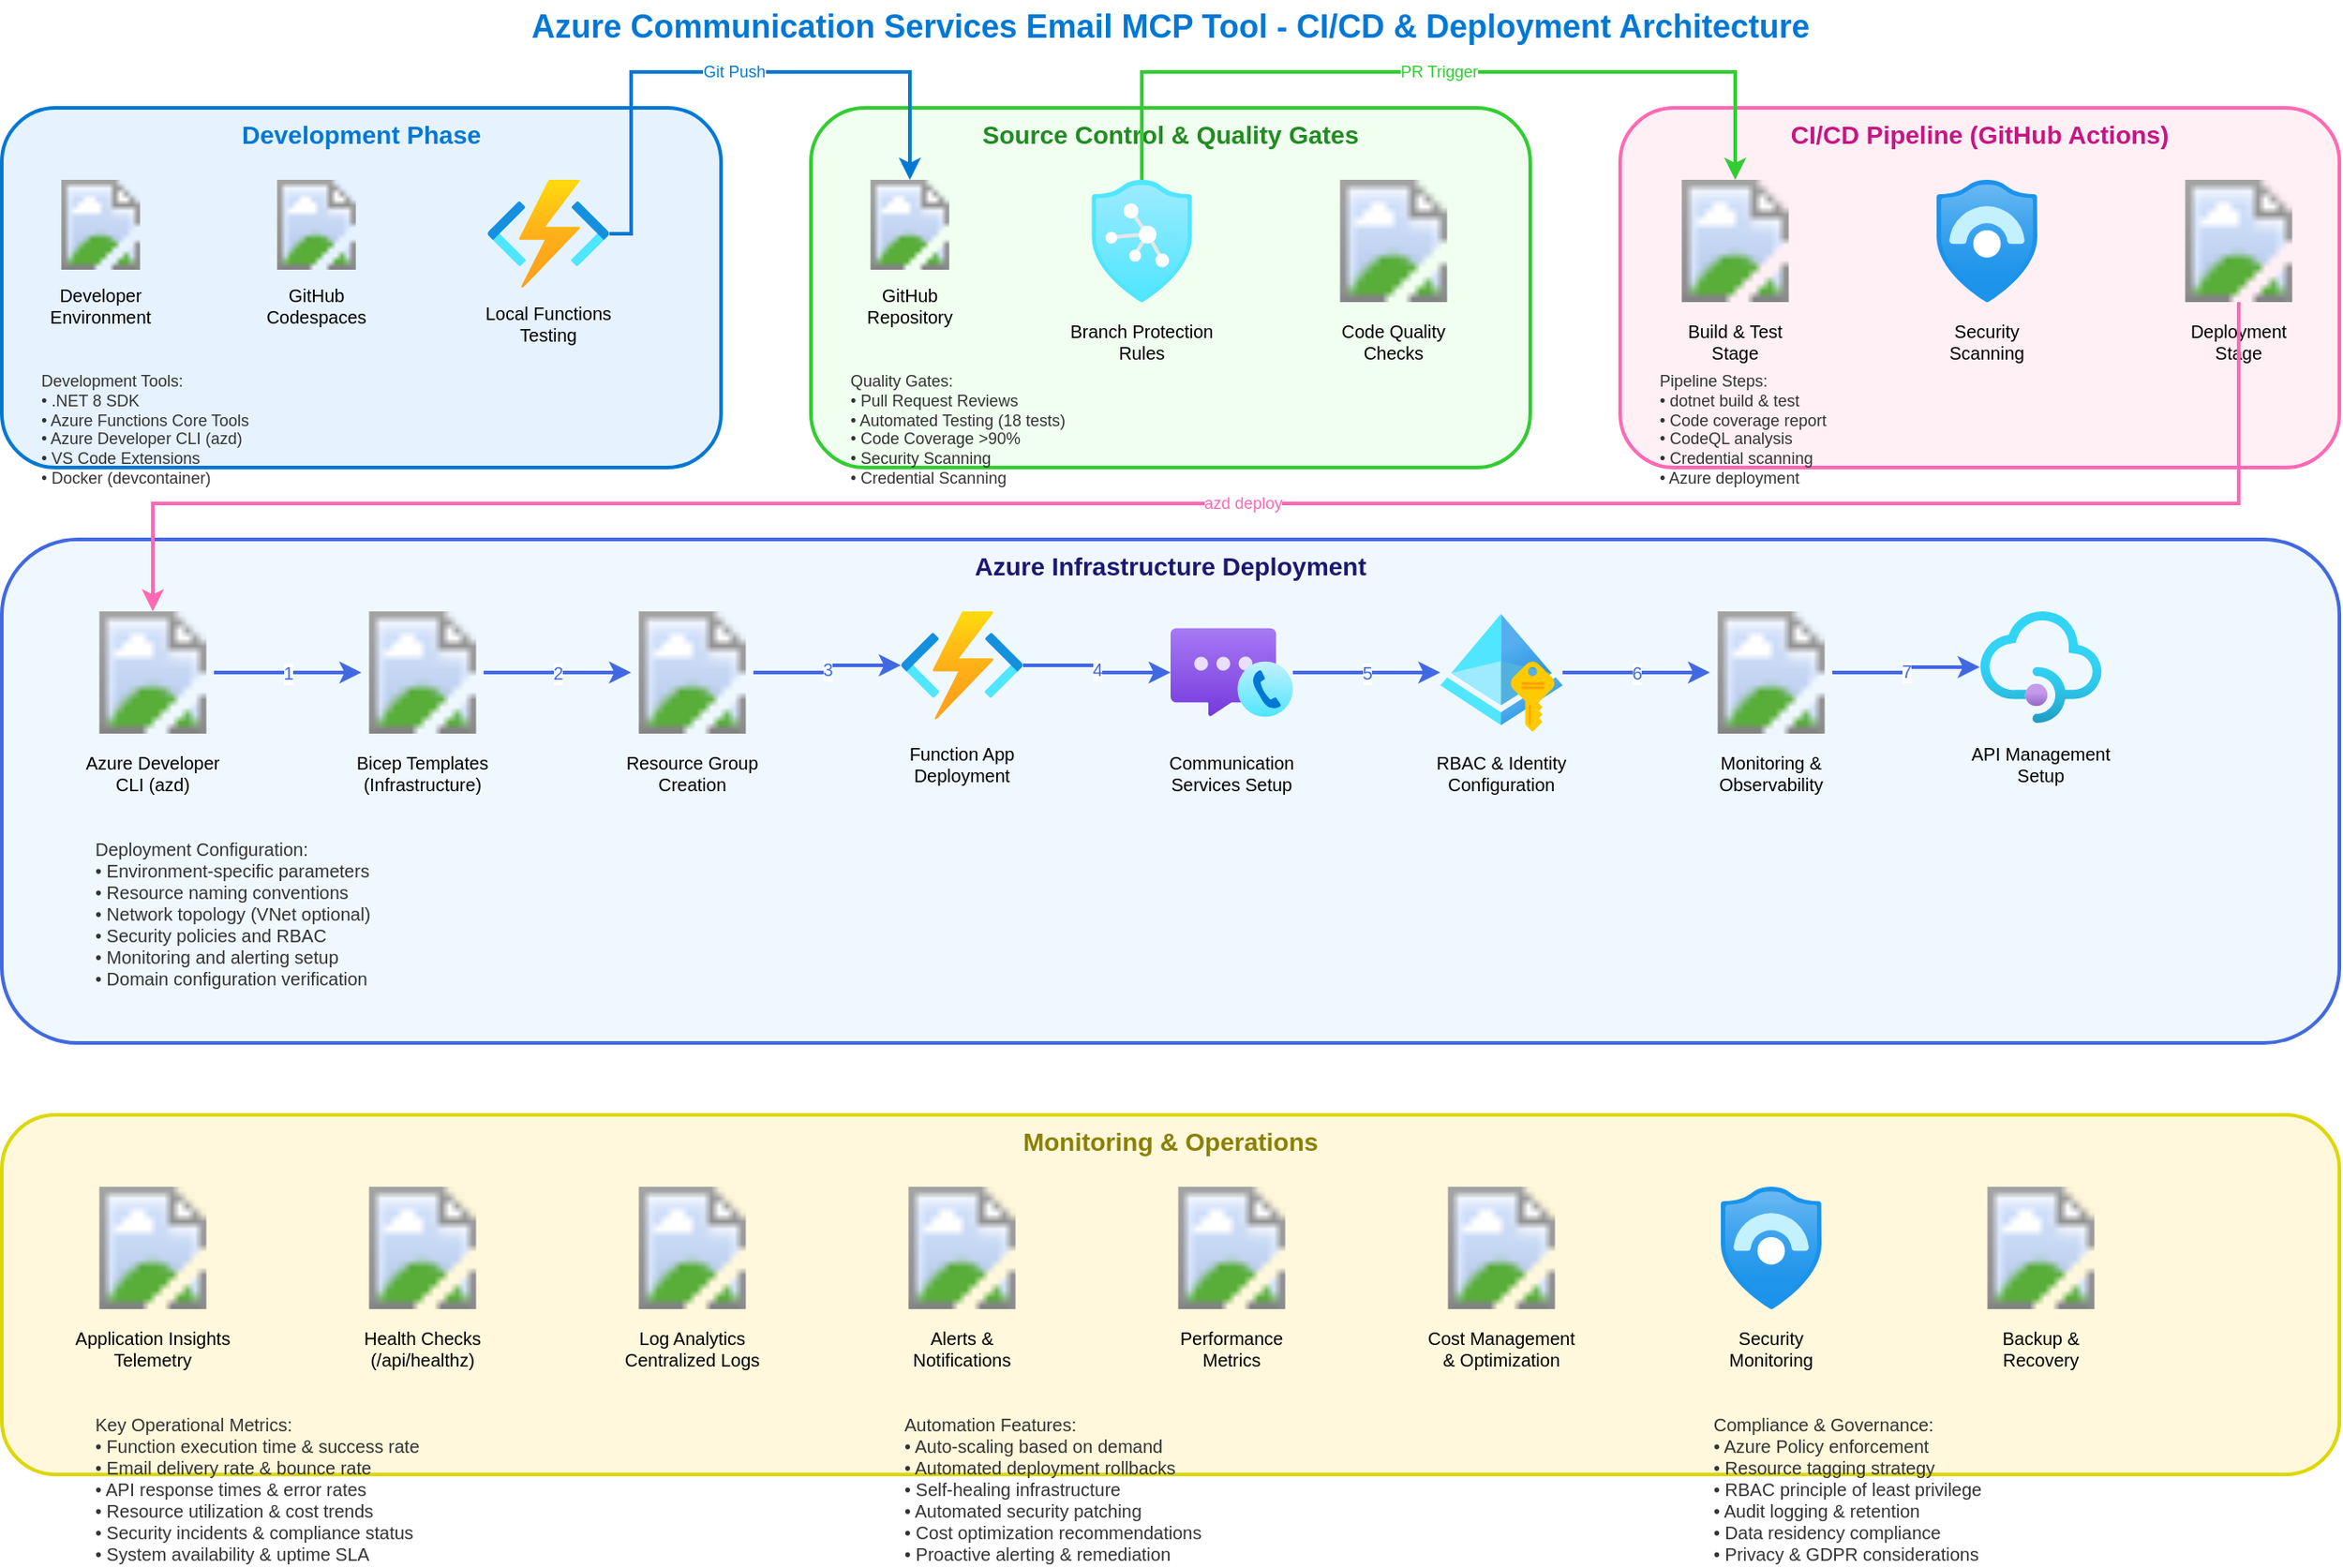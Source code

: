 <?xml version="1.0" encoding="UTF-8"?>
<mxfile version="24.0.0">
  <diagram name="CI/CD Deployment Architecture" id="cicd-deployment">
    <mxGraphModel dx="1422" dy="800" grid="1" gridSize="10" guides="1" tooltips="1" connect="1" arrows="1" fold="1" page="1" pageScale="1" pageWidth="1400" pageHeight="900" math="0" shadow="0">
      <root>
        <mxCell id="0" />
        <mxCell id="1" parent="0" />
        
        <!-- Title -->
        <mxCell id="title" value="Azure Communication Services Email MCP Tool - CI/CD &amp; Deployment Architecture" style="text;html=1;strokeColor=none;fillColor=none;align=center;verticalAlign=middle;whiteSpace=wrap;rounded=0;fontStyle=1;fontSize=18;fontColor=#0078D4;" vertex="1" parent="1">
          <mxGeometry x="300" y="20" width="800" height="30" as="geometry" />
        </mxCell>
        
        <!-- Development Phase -->
        <mxCell id="dev-phase" value="Development Phase" style="rounded=1;whiteSpace=wrap;html=1;fillColor=#E6F3FF;strokeColor=#0078D4;strokeWidth=2;fontStyle=1;fontSize=14;fontColor=#0078D4;verticalAlign=top;" vertex="1" parent="1">
          <mxGeometry x="50" y="80" width="400" height="200" as="geometry" />
        </mxCell>
        
        <!-- Developer -->
        <mxCell id="developer" value="" style="image;aspect=fixed;perimeter=ellipsePerimeter;html=1;align=center;shadow=0;dashed=0;spacingTop=3;image=img/lib/azure2/other/Visual_Studio_Code.svg;fontSize=12;" vertex="1" parent="1">
          <mxGeometry x="80" y="120" width="50" height="50" as="geometry" />
        </mxCell>
        
        <mxCell id="dev-label" value="Developer&#xa;Environment" style="text;html=1;strokeColor=none;fillColor=none;align=center;verticalAlign=middle;whiteSpace=wrap;rounded=0;fontSize=10;" vertex="1" parent="1">
          <mxGeometry x="65" y="175" width="80" height="30" as="geometry" />
        </mxCell>
        
        <!-- GitHub Codespaces -->
        <mxCell id="codespaces" value="" style="image;aspect=fixed;perimeter=ellipsePerimeter;html=1;align=center;shadow=0;dashed=0;spacingTop=3;image=img/lib/azure2/other/GitHub.svg;fontSize=12;" vertex="1" parent="1">
          <mxGeometry x="200" y="120" width="50" height="50" as="geometry" />
        </mxCell>
        
        <mxCell id="codespaces-label" value="GitHub&#xa;Codespaces" style="text;html=1;strokeColor=none;fillColor=none;align=center;verticalAlign=middle;whiteSpace=wrap;rounded=0;fontSize=10;" vertex="1" parent="1">
          <mxGeometry x="185" y="175" width="80" height="30" as="geometry" />
        </mxCell>
        
        <!-- Local Testing -->
        <mxCell id="local-testing" value="" style="image;aspect=fixed;perimeter=ellipsePerimeter;html=1;align=center;shadow=0;dashed=0;spacingTop=3;image=img/lib/azure2/compute/Function_Apps.svg;fontSize=12;" vertex="1" parent="1">
          <mxGeometry x="320" y="120" width="68" height="60" as="geometry" />
        </mxCell>
        
        <mxCell id="local-label" value="Local Functions&#xa;Testing" style="text;html=1;strokeColor=none;fillColor=none;align=center;verticalAlign=middle;whiteSpace=wrap;rounded=0;fontSize=10;" vertex="1" parent="1">
          <mxGeometry x="300" y="185" width="108" height="30" as="geometry" />
        </mxCell>
        
        <!-- Dev Tools List -->
        <mxCell id="dev-tools" value="Development Tools:&#xa;• .NET 8 SDK&#xa;• Azure Functions Core Tools&#xa;• Azure Developer CLI (azd)&#xa;• VS Code Extensions&#xa;• Docker (devcontainer)" style="text;html=1;strokeColor=none;fillColor=none;align=left;verticalAlign=top;whiteSpace=wrap;rounded=0;fontSize=9;fontColor=#333;" vertex="1" parent="1">
          <mxGeometry x="70" y="220" width="200" height="50" as="geometry" />
        </mxCell>
        
        <!-- Source Control Phase -->
        <mxCell id="source-phase" value="Source Control &amp; Quality Gates" style="rounded=1;whiteSpace=wrap;html=1;fillColor=#F0FFF0;strokeColor=#32CD32;strokeWidth=2;fontStyle=1;fontSize=14;fontColor=#228B22;verticalAlign=top;" vertex="1" parent="1">
          <mxGeometry x="500" y="80" width="400" height="200" as="geometry" />
        </mxCell>
        
        <!-- GitHub Repository -->
        <mxCell id="github-repo" value="" style="image;aspect=fixed;perimeter=ellipsePerimeter;html=1;align=center;shadow=0;dashed=0;spacingTop=3;image=img/lib/azure2/other/GitHub.svg;fontSize=12;" vertex="1" parent="1">
          <mxGeometry x="530" y="120" width="50" height="50" as="geometry" />
        </mxCell>
        
        <mxCell id="repo-label" value="GitHub&#xa;Repository" style="text;html=1;strokeColor=none;fillColor=none;align=center;verticalAlign=middle;whiteSpace=wrap;rounded=0;fontSize=10;" vertex="1" parent="1">
          <mxGeometry x="515" y="175" width="80" height="30" as="geometry" />
        </mxCell>
        
        <!-- Branch Protection -->
        <mxCell id="branch-protection" value="" style="image;aspect=fixed;perimeter=ellipsePerimeter;html=1;align=center;shadow=0;dashed=0;spacingTop=3;image=img/lib/azure2/security/Azure_Defender.svg;fontSize=12;" vertex="1" parent="1">
          <mxGeometry x="650" y="120" width="68" height="68" as="geometry" />
        </mxCell>
        
        <mxCell id="protection-label" value="Branch Protection&#xa;Rules" style="text;html=1;strokeColor=none;fillColor=none;align=center;verticalAlign=middle;whiteSpace=wrap;rounded=0;fontSize=10;" vertex="1" parent="1">
          <mxGeometry x="630" y="195" width="108" height="30" as="geometry" />
        </mxCell>
        
        <!-- Code Quality -->
        <mxCell id="code-quality" value="" style="image;aspect=fixed;perimeter=ellipsePerimeter;html=1;align=center;shadow=0;dashed=0;spacingTop=3;image=img/lib/azure2/other/Code.svg;fontSize=12;" vertex="1" parent="1">
          <mxGeometry x="790" y="120" width="68" height="68" as="geometry" />
        </mxCell>
        
        <mxCell id="quality-label" value="Code Quality&#xa;Checks" style="text;html=1;strokeColor=none;fillColor=none;align=center;verticalAlign=middle;whiteSpace=wrap;rounded=0;fontSize=10;" vertex="1" parent="1">
          <mxGeometry x="770" y="195" width="108" height="30" as="geometry" />
        </mxCell>
        
        <!-- Quality Gates -->
        <mxCell id="quality-gates" value="Quality Gates:&#xa;• Pull Request Reviews&#xa;• Automated Testing (18 tests)&#xa;• Code Coverage >90%&#xa;• Security Scanning&#xa;• Credential Scanning" style="text;html=1;strokeColor=none;fillColor=none;align=left;verticalAlign=top;whiteSpace=wrap;rounded=0;fontSize=9;fontColor=#333;" vertex="1" parent="1">
          <mxGeometry x="520" y="220" width="200" height="50" as="geometry" />
        </mxCell>
        
        <!-- CI/CD Pipeline Phase -->
        <mxCell id="pipeline-phase" value="CI/CD Pipeline (GitHub Actions)" style="rounded=1;whiteSpace=wrap;html=1;fillColor=#FFF0F5;strokeColor=#FF69B4;strokeWidth=2;fontStyle=1;fontSize=14;fontColor=#C71585;verticalAlign=top;" vertex="1" parent="1">
          <mxGeometry x="950" y="80" width="400" height="200" as="geometry" />
        </mxCell>
        
        <!-- Build Stage -->
        <mxCell id="build-stage" value="" style="image;aspect=fixed;perimeter=ellipsePerimeter;html=1;align=center;shadow=0;dashed=0;spacingTop=3;image=img/lib/azure2/other/Azure_DevOps.svg;fontSize=12;" vertex="1" parent="1">
          <mxGeometry x="980" y="120" width="68" height="68" as="geometry" />
        </mxCell>
        
        <mxCell id="build-label" value="Build &amp; Test&#xa;Stage" style="text;html=1;strokeColor=none;fillColor=none;align=center;verticalAlign=middle;whiteSpace=wrap;rounded=0;fontSize=10;" vertex="1" parent="1">
          <mxGeometry x="960" y="195" width="108" height="30" as="geometry" />
        </mxCell>
        
        <!-- Security Scan -->
        <mxCell id="security-scan" value="" style="image;aspect=fixed;perimeter=ellipsePerimeter;html=1;align=center;shadow=0;dashed=0;spacingTop=3;image=img/lib/azure2/security/Azure_Sentinel.svg;fontSize=12;" vertex="1" parent="1">
          <mxGeometry x="1120" y="120" width="68" height="68" as="geometry" />
        </mxCell>
        
        <mxCell id="scan-label" value="Security&#xa;Scanning" style="text;html=1;strokeColor=none;fillColor=none;align=center;verticalAlign=middle;whiteSpace=wrap;rounded=0;fontSize=10;" vertex="1" parent="1">
          <mxGeometry x="1100" y="195" width="108" height="30" as="geometry" />
        </mxCell>
        
        <!-- Deploy Stage -->
        <mxCell id="deploy-stage" value="" style="image;aspect=fixed;perimeter=ellipsePerimeter;html=1;align=center;shadow=0;dashed=0;spacingTop=3;image=img/lib/azure2/compute/App_Service_Plans.svg;fontSize=12;" vertex="1" parent="1">
          <mxGeometry x="1260" y="120" width="68" height="68" as="geometry" />
        </mxCell>
        
        <mxCell id="deploy-label" value="Deployment&#xa;Stage" style="text;html=1;strokeColor=none;fillColor=none;align=center;verticalAlign=middle;whiteSpace=wrap;rounded=0;fontSize=10;" vertex="1" parent="1">
          <mxGeometry x="1240" y="195" width="108" height="30" as="geometry" />
        </mxCell>
        
        <!-- Pipeline Steps -->
        <mxCell id="pipeline-steps" value="Pipeline Steps:&#xa;• dotnet build &amp; test&#xa;• Code coverage report&#xa;• CodeQL analysis&#xa;• Credential scanning&#xa;• Azure deployment" style="text;html=1;strokeColor=none;fillColor=none;align=left;verticalAlign=top;whiteSpace=wrap;rounded=0;fontSize=9;fontColor=#333;" vertex="1" parent="1">
          <mxGeometry x="970" y="220" width="200" height="50" as="geometry" />
        </mxCell>
        
        <!-- Azure Deployment Phase -->
        <mxCell id="azure-phase" value="Azure Infrastructure Deployment" style="rounded=1;whiteSpace=wrap;html=1;fillColor=#F0F8FF;strokeColor=#4169E1;strokeWidth=2;fontStyle=1;fontSize=14;fontColor=#191970;verticalAlign=top;" vertex="1" parent="1">
          <mxGeometry x="50" y="320" width="1300" height="280" as="geometry" />
        </mxCell>
        
        <!-- Azure Developer CLI -->
        <mxCell id="azd-cli" value="" style="image;aspect=fixed;perimeter=ellipsePerimeter;html=1;align=center;shadow=0;dashed=0;spacingTop=3;image=img/lib/azure2/other/Azure_CLI.svg;fontSize=12;" vertex="1" parent="1">
          <mxGeometry x="100" y="360" width="68" height="68" as="geometry" />
        </mxCell>
        
        <mxCell id="azd-label" value="Azure Developer&#xa;CLI (azd)" style="text;html=1;strokeColor=none;fillColor=none;align=center;verticalAlign=middle;whiteSpace=wrap;rounded=0;fontSize=10;" vertex="1" parent="1">
          <mxGeometry x="80" y="435" width="108" height="30" as="geometry" />
        </mxCell>
        
        <!-- Bicep Templates -->
        <mxCell id="bicep-templates" value="" style="image;aspect=fixed;perimeter=ellipsePerimeter;html=1;align=center;shadow=0;dashed=0;spacingTop=3;image=img/lib/azure2/other/Azure_Resource_Manager.svg;fontSize=12;" vertex="1" parent="1">
          <mxGeometry x="250" y="360" width="68" height="68" as="geometry" />
        </mxCell>
        
        <mxCell id="bicep-label" value="Bicep Templates&#xa;(Infrastructure)" style="text;html=1;strokeColor=none;fillColor=none;align=center;verticalAlign=middle;whiteSpace=wrap;rounded=0;fontSize=10;" vertex="1" parent="1">
          <mxGeometry x="230" y="435" width="108" height="30" as="geometry" />
        </mxCell>
        
        <!-- Resource Group -->
        <mxCell id="resource-group" value="" style="image;aspect=fixed;perimeter=ellipsePerimeter;html=1;align=center;shadow=0;dashed=0;spacingTop=3;image=img/lib/azure2/management_governance/Resource_Groups.svg;fontSize=12;" vertex="1" parent="1">
          <mxGeometry x="400" y="360" width="68" height="68" as="geometry" />
        </mxCell>
        
        <mxCell id="rg-label" value="Resource Group&#xa;Creation" style="text;html=1;strokeColor=none;fillColor=none;align=center;verticalAlign=middle;whiteSpace=wrap;rounded=0;fontSize=10;" vertex="1" parent="1">
          <mxGeometry x="380" y="435" width="108" height="30" as="geometry" />
        </mxCell>
        
        <!-- Function App -->
        <mxCell id="func-deploy" value="" style="image;aspect=fixed;perimeter=ellipsePerimeter;html=1;align=center;shadow=0;dashed=0;spacingTop=3;image=img/lib/azure2/compute/Function_Apps.svg;fontSize=12;" vertex="1" parent="1">
          <mxGeometry x="550" y="360" width="68" height="60" as="geometry" />
        </mxCell>
        
        <mxCell id="func-deploy-label" value="Function App&#xa;Deployment" style="text;html=1;strokeColor=none;fillColor=none;align=center;verticalAlign=middle;whiteSpace=wrap;rounded=0;fontSize=10;" vertex="1" parent="1">
          <mxGeometry x="530" y="430" width="108" height="30" as="geometry" />
        </mxCell>
        
        <!-- Communication Services -->
        <mxCell id="acs-deploy" value="" style="image;aspect=fixed;perimeter=ellipsePerimeter;html=1;align=center;shadow=0;dashed=0;spacingTop=3;image=img/lib/azure2/other/Azure_Communication_Services.svg;fontSize=12;" vertex="1" parent="1">
          <mxGeometry x="700" y="360" width="68" height="68" as="geometry" />
        </mxCell>
        
        <mxCell id="acs-deploy-label" value="Communication&#xa;Services Setup" style="text;html=1;strokeColor=none;fillColor=none;align=center;verticalAlign=middle;whiteSpace=wrap;rounded=0;fontSize=10;" vertex="1" parent="1">
          <mxGeometry x="680" y="435" width="108" height="30" as="geometry" />
        </mxCell>
        
        <!-- RBAC Configuration -->
        <mxCell id="rbac-deploy" value="" style="image;aspect=fixed;perimeter=ellipsePerimeter;html=1;align=center;shadow=0;dashed=0;spacingTop=3;image=img/lib/azure2/identity/Managed_Identities.svg;fontSize=12;" vertex="1" parent="1">
          <mxGeometry x="850" y="360" width="68" height="68" as="geometry" />
        </mxCell>
        
        <mxCell id="rbac-deploy-label" value="RBAC &amp; Identity&#xa;Configuration" style="text;html=1;strokeColor=none;fillColor=none;align=center;verticalAlign=middle;whiteSpace=wrap;rounded=0;fontSize=10;" vertex="1" parent="1">
          <mxGeometry x="830" y="435" width="108" height="30" as="geometry" />
        </mxCell>
        
        <!-- Monitoring Setup -->
        <mxCell id="monitoring-deploy" value="" style="image;aspect=fixed;perimeter=ellipsePerimeter;html=1;align=center;shadow=0;dashed=0;spacingTop=3;image=img/lib/azure2/other/Application_Insights.svg;fontSize=12;" vertex="1" parent="1">
          <mxGeometry x="1000" y="360" width="68" height="68" as="geometry" />
        </mxCell>
        
        <mxCell id="monitoring-deploy-label" value="Monitoring &amp;&#xa;Observability" style="text;html=1;strokeColor=none;fillColor=none;align=center;verticalAlign=middle;whiteSpace=wrap;rounded=0;fontSize=10;" vertex="1" parent="1">
          <mxGeometry x="980" y="435" width="108" height="30" as="geometry" />
        </mxCell>
        
        <!-- API Management -->
        <mxCell id="apim-deploy" value="" style="image;aspect=fixed;perimeter=ellipsePerimeter;html=1;align=center;shadow=0;dashed=0;spacingTop=3;image=img/lib/azure2/app_services/API_Management_Services.svg;fontSize=12;" vertex="1" parent="1">
          <mxGeometry x="1150" y="360" width="68" height="62" as="geometry" />
        </mxCell>
        
        <mxCell id="apim-deploy-label" value="API Management&#xa;Setup" style="text;html=1;strokeColor=none;fillColor=none;align=center;verticalAlign=middle;whiteSpace=wrap;rounded=0;fontSize=10;" vertex="1" parent="1">
          <mxGeometry x="1130" y="430" width="108" height="30" as="geometry" />
        </mxCell>
        
        <!-- Deployment Flow Arrows -->
        <mxCell id="azd-to-bicep" value="1" style="edgeStyle=orthogonalEdgeStyle;rounded=0;orthogonalLoop=1;jettySize=auto;html=1;strokeColor=#4169E1;strokeWidth=2;fontSize=10;fontColor=#4169E1;" edge="1" parent="1" source="azd-cli" target="bicep-templates">
          <mxGeometry relative="1" as="geometry" />
        </mxCell>
        
        <mxCell id="bicep-to-rg" value="2" style="edgeStyle=orthogonalEdgeStyle;rounded=0;orthogonalLoop=1;jettySize=auto;html=1;strokeColor=#4169E1;strokeWidth=2;fontSize=10;fontColor=#4169E1;" edge="1" parent="1" source="bicep-templates" target="resource-group">
          <mxGeometry relative="1" as="geometry" />
        </mxCell>
        
        <mxCell id="rg-to-func" value="3" style="edgeStyle=orthogonalEdgeStyle;rounded=0;orthogonalLoop=1;jettySize=auto;html=1;strokeColor=#4169E1;strokeWidth=2;fontSize=10;fontColor=#4169E1;" edge="1" parent="1" source="resource-group" target="func-deploy">
          <mxGeometry relative="1" as="geometry" />
        </mxCell>
        
        <mxCell id="func-to-acs" value="4" style="edgeStyle=orthogonalEdgeStyle;rounded=0;orthogonalLoop=1;jettySize=auto;html=1;strokeColor=#4169E1;strokeWidth=2;fontSize=10;fontColor=#4169E1;" edge="1" parent="1" source="func-deploy" target="acs-deploy">
          <mxGeometry relative="1" as="geometry" />
        </mxCell>
        
        <mxCell id="acs-to-rbac" value="5" style="edgeStyle=orthogonalEdgeStyle;rounded=0;orthogonalLoop=1;jettySize=auto;html=1;strokeColor=#4169E1;strokeWidth=2;fontSize=10;fontColor=#4169E1;" edge="1" parent="1" source="acs-deploy" target="rbac-deploy">
          <mxGeometry relative="1" as="geometry" />
        </mxCell>
        
        <mxCell id="rbac-to-monitoring" value="6" style="edgeStyle=orthogonalEdgeStyle;rounded=0;orthogonalLoop=1;jettySize=auto;html=1;strokeColor=#4169E1;strokeWidth=2;fontSize=10;fontColor=#4169E1;" edge="1" parent="1" source="rbac-deploy" target="monitoring-deploy">
          <mxGeometry relative="1" as="geometry" />
        </mxCell>
        
        <mxCell id="monitoring-to-apim" value="7" style="edgeStyle=orthogonalEdgeStyle;rounded=0;orthogonalLoop=1;jettySize=auto;html=1;strokeColor=#4169E1;strokeWidth=2;fontSize=10;fontColor=#4169E1;" edge="1" parent="1" source="monitoring-deploy" target="apim-deploy">
          <mxGeometry relative="1" as="geometry" />
        </mxCell>
        
        <!-- Deployment Configuration -->
        <mxCell id="deploy-config" value="Deployment Configuration:&#xa;• Environment-specific parameters&#xa;• Resource naming conventions&#xa;• Network topology (VNet optional)&#xa;• Security policies and RBAC&#xa;• Monitoring and alerting setup&#xa;• Domain configuration verification" style="text;html=1;strokeColor=none;fillColor=none;align=left;verticalAlign=top;whiteSpace=wrap;rounded=0;fontSize=10;fontColor=#333;" vertex="1" parent="1">
          <mxGeometry x="100" y="480" width="300" height="100" as="geometry" />
        </mxCell>
        
        <!-- Monitoring &amp; Operations Phase -->
        <mxCell id="ops-phase" value="Monitoring &amp; Operations" style="rounded=1;whiteSpace=wrap;html=1;fillColor=#FFF8DC;strokeColor=#DDD700;strokeWidth=2;fontStyle=1;fontSize=14;fontColor=#8B8000;verticalAlign=top;" vertex="1" parent="1">
          <mxGeometry x="50" y="640" width="1300" height="200" as="geometry" />
        </mxCell>
        
        <!-- Application Insights -->
        <mxCell id="app-insights-ops" value="" style="image;aspect=fixed;perimeter=ellipsePerimeter;html=1;align=center;shadow=0;dashed=0;spacingTop=3;image=img/lib/azure2/other/Application_Insights.svg;fontSize=12;" vertex="1" parent="1">
          <mxGeometry x="100" y="680" width="68" height="68" as="geometry" />
        </mxCell>
        
        <mxCell id="insights-ops-label" value="Application Insights&#xa;Telemetry" style="text;html=1;strokeColor=none;fillColor=none;align=center;verticalAlign=middle;whiteSpace=wrap;rounded=0;fontSize=10;" vertex="1" parent="1">
          <mxGeometry x="80" y="755" width="108" height="30" as="geometry" />
        </mxCell>
        
        <!-- Health Checks -->
        <mxCell id="health-ops" value="" style="image;aspect=fixed;perimeter=ellipsePerimeter;html=1;align=center;shadow=0;dashed=0;spacingTop=3;image=img/lib/azure2/other/Azure_Monitor.svg;fontSize=12;" vertex="1" parent="1">
          <mxGeometry x="250" y="680" width="68" height="68" as="geometry" />
        </mxCell>
        
        <mxCell id="health-ops-label" value="Health Checks&#xa;(/api/healthz)" style="text;html=1;strokeColor=none;fillColor=none;align=center;verticalAlign=middle;whiteSpace=wrap;rounded=0;fontSize=10;" vertex="1" parent="1">
          <mxGeometry x="230" y="755" width="108" height="30" as="geometry" />
        </mxCell>
        
        <!-- Log Analytics -->
        <mxCell id="logs-ops" value="" style="image;aspect=fixed;perimeter=ellipsePerimeter;html=1;align=center;shadow=0;dashed=0;spacingTop=3;image=img/lib/azure2/other/Log_Analytics_Workspaces.svg;fontSize=12;" vertex="1" parent="1">
          <mxGeometry x="400" y="680" width="68" height="68" as="geometry" />
        </mxCell>
        
        <mxCell id="logs-ops-label" value="Log Analytics&#xa;Centralized Logs" style="text;html=1;strokeColor=none;fillColor=none;align=center;verticalAlign=middle;whiteSpace=wrap;rounded=0;fontSize=10;" vertex="1" parent="1">
          <mxGeometry x="380" y="755" width="108" height="30" as="geometry" />
        </mxCell>
        
        <!-- Alerts -->
        <mxCell id="alerts-ops" value="" style="image;aspect=fixed;perimeter=ellipsePerimeter;html=1;align=center;shadow=0;dashed=0;spacingTop=3;image=img/lib/azure2/other/Azure_Alerts.svg;fontSize=12;" vertex="1" parent="1">
          <mxGeometry x="550" y="680" width="68" height="68" as="geometry" />
        </mxCell>
        
        <mxCell id="alerts-ops-label" value="Alerts &amp;&#xa;Notifications" style="text;html=1;strokeColor=none;fillColor=none;align=center;verticalAlign=middle;whiteSpace=wrap;rounded=0;fontSize=10;" vertex="1" parent="1">
          <mxGeometry x="530" y="755" width="108" height="30" as="geometry" />
        </mxCell>
        
        <!-- Performance Metrics -->
        <mxCell id="perf-ops" value="" style="image;aspect=fixed;perimeter=ellipsePerimeter;html=1;align=center;shadow=0;dashed=0;spacingTop=3;image=img/lib/azure2/other/Azure_Metrics.svg;fontSize=12;" vertex="1" parent="1">
          <mxGeometry x="700" y="680" width="68" height="68" as="geometry" />
        </mxCell>
        
        <mxCell id="perf-ops-label" value="Performance&#xa;Metrics" style="text;html=1;strokeColor=none;fillColor=none;align=center;verticalAlign=middle;whiteSpace=wrap;rounded=0;fontSize=10;" vertex="1" parent="1">
          <mxGeometry x="680" y="755" width="108" height="30" as="geometry" />
        </mxCell>
        
        <!-- Cost Management -->
        <mxCell id="cost-ops" value="" style="image;aspect=fixed;perimeter=ellipsePerimeter;html=1;align=center;shadow=0;dashed=0;spacingTop=3;image=img/lib/azure2/management_governance/Cost_Management_Billing.svg;fontSize=12;" vertex="1" parent="1">
          <mxGeometry x="850" y="680" width="68" height="68" as="geometry" />
        </mxCell>
        
        <mxCell id="cost-ops-label" value="Cost Management&#xa;&amp; Optimization" style="text;html=1;strokeColor=none;fillColor=none;align=center;verticalAlign=middle;whiteSpace=wrap;rounded=0;fontSize=10;" vertex="1" parent="1">
          <mxGeometry x="830" y="755" width="108" height="30" as="geometry" />
        </mxCell>
        
        <!-- Security Monitoring -->
        <mxCell id="security-ops" value="" style="image;aspect=fixed;perimeter=ellipsePerimeter;html=1;align=center;shadow=0;dashed=0;spacingTop=3;image=img/lib/azure2/security/Azure_Sentinel.svg;fontSize=12;" vertex="1" parent="1">
          <mxGeometry x="1000" y="680" width="68" height="68" as="geometry" />
        </mxCell>
        
        <mxCell id="security-ops-label" value="Security&#xa;Monitoring" style="text;html=1;strokeColor=none;fillColor=none;align=center;verticalAlign=middle;whiteSpace=wrap;rounded=0;fontSize=10;" vertex="1" parent="1">
          <mxGeometry x="980" y="755" width="108" height="30" as="geometry" />
        </mxCell>
        
        <!-- Backup &amp; Recovery -->
        <mxCell id="backup-ops" value="" style="image;aspect=fixed;perimeter=ellipsePerimeter;html=1;align=center;shadow=0;dashed=0;spacingTop=3;image=img/lib/azure2/storage/Azure_Backup.svg;fontSize=12;" vertex="1" parent="1">
          <mxGeometry x="1150" y="680" width="68" height="68" as="geometry" />
        </mxCell>
        
        <mxCell id="backup-ops-label" value="Backup &amp;&#xa;Recovery" style="text;html=1;strokeColor=none;fillColor=none;align=center;verticalAlign=middle;whiteSpace=wrap;rounded=0;fontSize=10;" vertex="1" parent="1">
          <mxGeometry x="1130" y="755" width="108" height="30" as="geometry" />
        </mxCell>
        
        <!-- Development Flow Arrows -->
        <mxCell id="dev-to-repo" value="Git Push" style="edgeStyle=orthogonalEdgeStyle;rounded=0;orthogonalLoop=1;jettySize=auto;html=1;strokeColor=#0078D4;strokeWidth=2;fontSize=9;fontColor=#0078D4;" edge="1" parent="1" source="local-testing" target="github-repo">
          <mxGeometry relative="1" as="geometry">
            <Array as="points">
              <mxPoint x="400" y="60" />
              <mxPoint x="555" y="60" />
            </Array>
          </mxGeometry>
        </mxCell>
        
        <mxCell id="repo-to-pipeline" value="PR Trigger" style="edgeStyle=orthogonalEdgeStyle;rounded=0;orthogonalLoop=1;jettySize=auto;html=1;strokeColor=#32CD32;strokeWidth=2;fontSize=9;fontColor=#32CD32;" edge="1" parent="1" source="branch-protection" target="build-stage">
          <mxGeometry relative="1" as="geometry">
            <Array as="points">
              <mxPoint x="684" y="60" />
              <mxPoint x="1014" y="60" />
            </Array>
          </mxGeometry>
        </mxCell>
        
        <mxCell id="pipeline-to-azure" value="azd deploy" style="edgeStyle=orthogonalEdgeStyle;rounded=0;orthogonalLoop=1;jettySize=auto;html=1;strokeColor=#FF69B4;strokeWidth=2;fontSize=9;fontColor=#FF69B4;" edge="1" parent="1" source="deploy-stage" target="azd-cli">
          <mxGeometry relative="1" as="geometry">
            <Array as="points">
              <mxPoint x="1294" y="300" />
              <mxPoint x="134" y="300" />
            </Array>
          </mxGeometry>
        </mxCell>
        
        <!-- Key Metrics -->
        <mxCell id="key-metrics" value="Key Operational Metrics:&#xa;• Function execution time &amp; success rate&#xa;• Email delivery rate &amp; bounce rate&#xa;• API response times &amp; error rates&#xa;• Resource utilization &amp; cost trends&#xa;• Security incidents &amp; compliance status&#xa;• System availability &amp; uptime SLA" style="text;html=1;strokeColor=none;fillColor=none;align=left;verticalAlign=top;whiteSpace=wrap;rounded=0;fontSize=10;fontColor=#333;" vertex="1" parent="1">
          <mxGeometry x="100" y="800" width="400" height="90" as="geometry" />
        </mxCell>
        
        <!-- Automation Features -->
        <mxCell id="automation" value="Automation Features:&#xa;• Auto-scaling based on demand&#xa;• Automated deployment rollbacks&#xa;• Self-healing infrastructure&#xa;• Automated security patching&#xa;• Cost optimization recommendations&#xa;• Proactive alerting &amp; remediation" style="text;html=1;strokeColor=none;fillColor=none;align=left;verticalAlign=top;whiteSpace=wrap;rounded=0;fontSize=10;fontColor=#333;" vertex="1" parent="1">
          <mxGeometry x="550" y="800" width="400" height="90" as="geometry" />
        </mxCell>
        
        <!-- Compliance -->
        <mxCell id="compliance" value="Compliance &amp; Governance:&#xa;• Azure Policy enforcement&#xa;• Resource tagging strategy&#xa;• RBAC principle of least privilege&#xa;• Audit logging &amp; retention&#xa;• Data residency compliance&#xa;• Privacy &amp; GDPR considerations" style="text;html=1;strokeColor=none;fillColor=none;align=left;verticalAlign=top;whiteSpace=wrap;rounded=0;fontSize=10;fontColor=#333;" vertex="1" parent="1">
          <mxGeometry x="1000" y="800" width="350" height="90" as="geometry" />
        </mxCell>
        
      </root>
    </mxGraphModel>
  </diagram>
</mxfile>